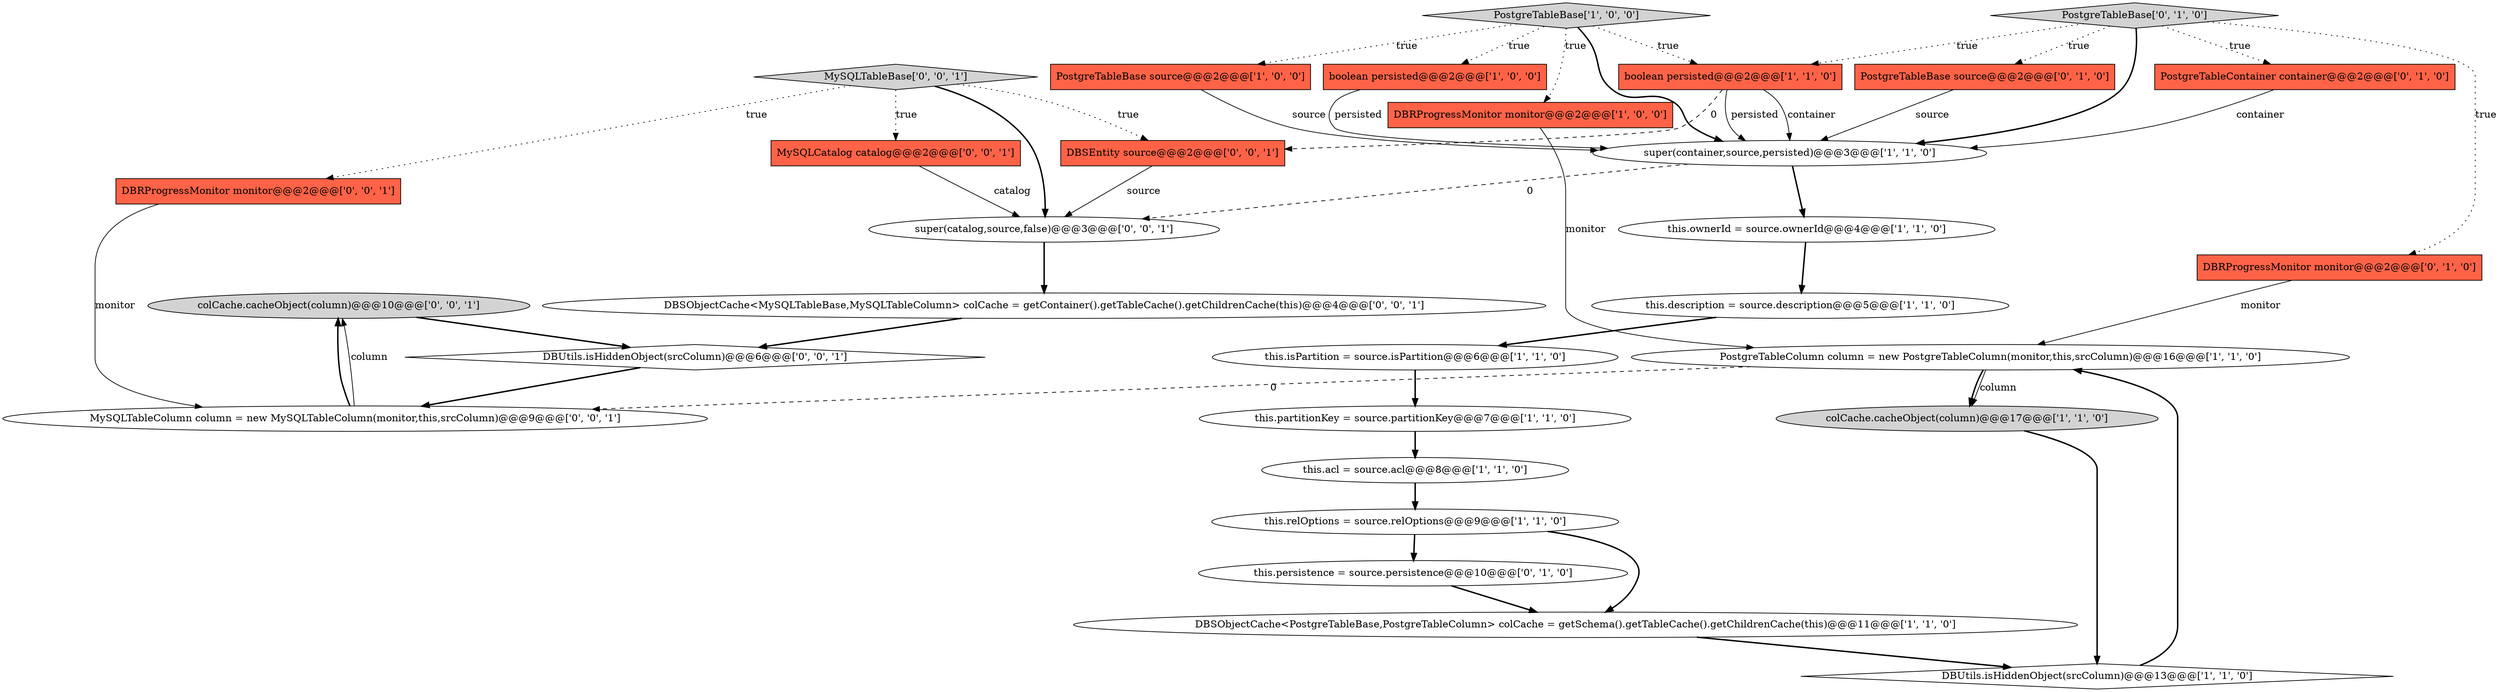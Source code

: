 digraph {
22 [style = filled, label = "colCache.cacheObject(column)@@@10@@@['0', '0', '1']", fillcolor = lightgray, shape = ellipse image = "AAA0AAABBB3BBB"];
2 [style = filled, label = "PostgreTableBase source@@@2@@@['1', '0', '0']", fillcolor = tomato, shape = box image = "AAA0AAABBB1BBB"];
9 [style = filled, label = "boolean persisted@@@2@@@['1', '0', '0']", fillcolor = tomato, shape = box image = "AAA0AAABBB1BBB"];
3 [style = filled, label = "PostgreTableBase['1', '0', '0']", fillcolor = lightgray, shape = diamond image = "AAA0AAABBB1BBB"];
23 [style = filled, label = "DBUtils.isHiddenObject(srcColumn)@@@6@@@['0', '0', '1']", fillcolor = white, shape = diamond image = "AAA0AAABBB3BBB"];
25 [style = filled, label = "MySQLTableBase['0', '0', '1']", fillcolor = lightgray, shape = diamond image = "AAA0AAABBB3BBB"];
28 [style = filled, label = "DBSEntity source@@@2@@@['0', '0', '1']", fillcolor = tomato, shape = box image = "AAA0AAABBB3BBB"];
20 [style = filled, label = "PostgreTableBase source@@@2@@@['0', '1', '0']", fillcolor = tomato, shape = box image = "AAA0AAABBB2BBB"];
7 [style = filled, label = "this.relOptions = source.relOptions@@@9@@@['1', '1', '0']", fillcolor = white, shape = ellipse image = "AAA0AAABBB1BBB"];
27 [style = filled, label = "MySQLCatalog catalog@@@2@@@['0', '0', '1']", fillcolor = tomato, shape = box image = "AAA0AAABBB3BBB"];
5 [style = filled, label = "PostgreTableColumn column = new PostgreTableColumn(monitor,this,srcColumn)@@@16@@@['1', '1', '0']", fillcolor = white, shape = ellipse image = "AAA0AAABBB1BBB"];
21 [style = filled, label = "DBRProgressMonitor monitor@@@2@@@['0', '0', '1']", fillcolor = tomato, shape = box image = "AAA0AAABBB3BBB"];
24 [style = filled, label = "super(catalog,source,false)@@@3@@@['0', '0', '1']", fillcolor = white, shape = ellipse image = "AAA0AAABBB3BBB"];
10 [style = filled, label = "this.partitionKey = source.partitionKey@@@7@@@['1', '1', '0']", fillcolor = white, shape = ellipse image = "AAA0AAABBB1BBB"];
11 [style = filled, label = "DBRProgressMonitor monitor@@@2@@@['1', '0', '0']", fillcolor = tomato, shape = box image = "AAA0AAABBB1BBB"];
29 [style = filled, label = "DBSObjectCache<MySQLTableBase,MySQLTableColumn> colCache = getContainer().getTableCache().getChildrenCache(this)@@@4@@@['0', '0', '1']", fillcolor = white, shape = ellipse image = "AAA0AAABBB3BBB"];
13 [style = filled, label = "boolean persisted@@@2@@@['1', '1', '0']", fillcolor = tomato, shape = box image = "AAA0AAABBB1BBB"];
19 [style = filled, label = "DBRProgressMonitor monitor@@@2@@@['0', '1', '0']", fillcolor = tomato, shape = box image = "AAA0AAABBB2BBB"];
8 [style = filled, label = "super(container,source,persisted)@@@3@@@['1', '1', '0']", fillcolor = white, shape = ellipse image = "AAA0AAABBB1BBB"];
6 [style = filled, label = "this.acl = source.acl@@@8@@@['1', '1', '0']", fillcolor = white, shape = ellipse image = "AAA0AAABBB1BBB"];
4 [style = filled, label = "this.ownerId = source.ownerId@@@4@@@['1', '1', '0']", fillcolor = white, shape = ellipse image = "AAA0AAABBB1BBB"];
1 [style = filled, label = "DBUtils.isHiddenObject(srcColumn)@@@13@@@['1', '1', '0']", fillcolor = white, shape = diamond image = "AAA0AAABBB1BBB"];
26 [style = filled, label = "MySQLTableColumn column = new MySQLTableColumn(monitor,this,srcColumn)@@@9@@@['0', '0', '1']", fillcolor = white, shape = ellipse image = "AAA0AAABBB3BBB"];
17 [style = filled, label = "this.persistence = source.persistence@@@10@@@['0', '1', '0']", fillcolor = white, shape = ellipse image = "AAA1AAABBB2BBB"];
12 [style = filled, label = "this.description = source.description@@@5@@@['1', '1', '0']", fillcolor = white, shape = ellipse image = "AAA0AAABBB1BBB"];
0 [style = filled, label = "DBSObjectCache<PostgreTableBase,PostgreTableColumn> colCache = getSchema().getTableCache().getChildrenCache(this)@@@11@@@['1', '1', '0']", fillcolor = white, shape = ellipse image = "AAA0AAABBB1BBB"];
14 [style = filled, label = "this.isPartition = source.isPartition@@@6@@@['1', '1', '0']", fillcolor = white, shape = ellipse image = "AAA0AAABBB1BBB"];
16 [style = filled, label = "PostgreTableBase['0', '1', '0']", fillcolor = lightgray, shape = diamond image = "AAA0AAABBB2BBB"];
15 [style = filled, label = "colCache.cacheObject(column)@@@17@@@['1', '1', '0']", fillcolor = lightgray, shape = ellipse image = "AAA0AAABBB1BBB"];
18 [style = filled, label = "PostgreTableContainer container@@@2@@@['0', '1', '0']", fillcolor = tomato, shape = box image = "AAA0AAABBB2BBB"];
26->22 [style = bold, label=""];
26->22 [style = solid, label="column"];
16->20 [style = dotted, label="true"];
5->15 [style = solid, label="column"];
15->1 [style = bold, label=""];
10->6 [style = bold, label=""];
8->4 [style = bold, label=""];
2->8 [style = solid, label="source"];
12->14 [style = bold, label=""];
25->24 [style = bold, label=""];
21->26 [style = solid, label="monitor"];
19->5 [style = solid, label="monitor"];
16->18 [style = dotted, label="true"];
16->8 [style = bold, label=""];
25->21 [style = dotted, label="true"];
8->24 [style = dashed, label="0"];
16->13 [style = dotted, label="true"];
27->24 [style = solid, label="catalog"];
0->1 [style = bold, label=""];
13->8 [style = solid, label="persisted"];
25->28 [style = dotted, label="true"];
23->26 [style = bold, label=""];
29->23 [style = bold, label=""];
20->8 [style = solid, label="source"];
25->27 [style = dotted, label="true"];
3->2 [style = dotted, label="true"];
7->0 [style = bold, label=""];
3->8 [style = bold, label=""];
3->11 [style = dotted, label="true"];
4->12 [style = bold, label=""];
1->5 [style = bold, label=""];
7->17 [style = bold, label=""];
11->5 [style = solid, label="monitor"];
13->8 [style = solid, label="container"];
22->23 [style = bold, label=""];
6->7 [style = bold, label=""];
28->24 [style = solid, label="source"];
14->10 [style = bold, label=""];
24->29 [style = bold, label=""];
3->9 [style = dotted, label="true"];
9->8 [style = solid, label="persisted"];
3->13 [style = dotted, label="true"];
17->0 [style = bold, label=""];
5->26 [style = dashed, label="0"];
13->28 [style = dashed, label="0"];
5->15 [style = bold, label=""];
16->19 [style = dotted, label="true"];
18->8 [style = solid, label="container"];
}
